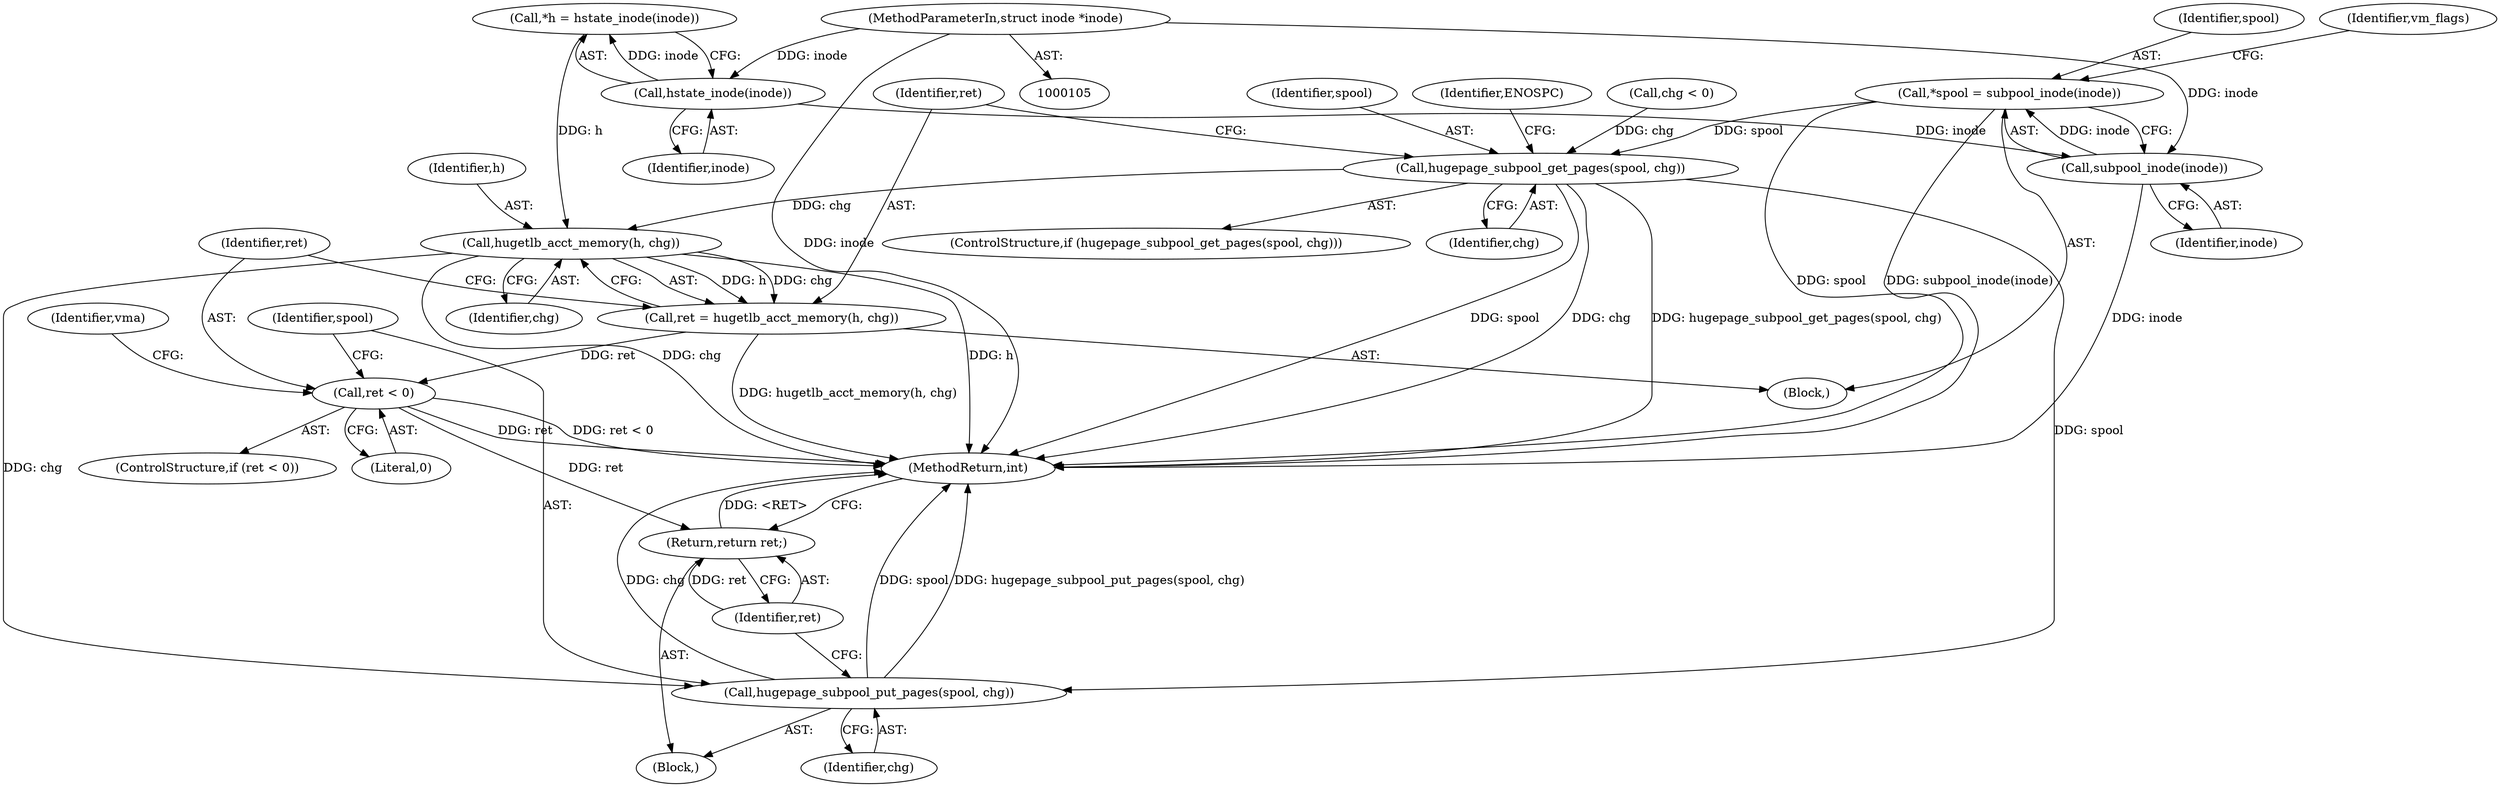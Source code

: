 digraph "0_linux_90481622d75715bfcb68501280a917dbfe516029_6@pointer" {
"1000120" [label="(Call,*spool = subpool_inode(inode))"];
"1000122" [label="(Call,subpool_inode(inode))"];
"1000117" [label="(Call,hstate_inode(inode))"];
"1000106" [label="(MethodParameterIn,struct inode *inode)"];
"1000180" [label="(Call,hugepage_subpool_get_pages(spool, chg))"];
"1000188" [label="(Call,hugetlb_acct_memory(h, chg))"];
"1000186" [label="(Call,ret = hugetlb_acct_memory(h, chg))"];
"1000192" [label="(Call,ret < 0)"];
"1000199" [label="(Return,return ret;)"];
"1000196" [label="(Call,hugepage_subpool_put_pages(spool, chg))"];
"1000200" [label="(Identifier,ret)"];
"1000179" [label="(ControlStructure,if (hugepage_subpool_get_pages(spool, chg)))"];
"1000181" [label="(Identifier,spool)"];
"1000185" [label="(Identifier,ENOSPC)"];
"1000126" [label="(Identifier,vm_flags)"];
"1000118" [label="(Identifier,inode)"];
"1000197" [label="(Identifier,spool)"];
"1000191" [label="(ControlStructure,if (ret < 0))"];
"1000188" [label="(Call,hugetlb_acct_memory(h, chg))"];
"1000180" [label="(Call,hugepage_subpool_get_pages(spool, chg))"];
"1000186" [label="(Call,ret = hugetlb_acct_memory(h, chg))"];
"1000190" [label="(Identifier,chg)"];
"1000187" [label="(Identifier,ret)"];
"1000106" [label="(MethodParameterIn,struct inode *inode)"];
"1000204" [label="(Identifier,vma)"];
"1000199" [label="(Return,return ret;)"];
"1000221" [label="(MethodReturn,int)"];
"1000117" [label="(Call,hstate_inode(inode))"];
"1000122" [label="(Call,subpool_inode(inode))"];
"1000123" [label="(Identifier,inode)"];
"1000193" [label="(Identifier,ret)"];
"1000174" [label="(Call,chg < 0)"];
"1000196" [label="(Call,hugepage_subpool_put_pages(spool, chg))"];
"1000192" [label="(Call,ret < 0)"];
"1000115" [label="(Call,*h = hstate_inode(inode))"];
"1000111" [label="(Block,)"];
"1000195" [label="(Block,)"];
"1000121" [label="(Identifier,spool)"];
"1000189" [label="(Identifier,h)"];
"1000194" [label="(Literal,0)"];
"1000198" [label="(Identifier,chg)"];
"1000182" [label="(Identifier,chg)"];
"1000120" [label="(Call,*spool = subpool_inode(inode))"];
"1000120" -> "1000111"  [label="AST: "];
"1000120" -> "1000122"  [label="CFG: "];
"1000121" -> "1000120"  [label="AST: "];
"1000122" -> "1000120"  [label="AST: "];
"1000126" -> "1000120"  [label="CFG: "];
"1000120" -> "1000221"  [label="DDG: spool"];
"1000120" -> "1000221"  [label="DDG: subpool_inode(inode)"];
"1000122" -> "1000120"  [label="DDG: inode"];
"1000120" -> "1000180"  [label="DDG: spool"];
"1000122" -> "1000123"  [label="CFG: "];
"1000123" -> "1000122"  [label="AST: "];
"1000122" -> "1000221"  [label="DDG: inode"];
"1000117" -> "1000122"  [label="DDG: inode"];
"1000106" -> "1000122"  [label="DDG: inode"];
"1000117" -> "1000115"  [label="AST: "];
"1000117" -> "1000118"  [label="CFG: "];
"1000118" -> "1000117"  [label="AST: "];
"1000115" -> "1000117"  [label="CFG: "];
"1000117" -> "1000115"  [label="DDG: inode"];
"1000106" -> "1000117"  [label="DDG: inode"];
"1000106" -> "1000105"  [label="AST: "];
"1000106" -> "1000221"  [label="DDG: inode"];
"1000180" -> "1000179"  [label="AST: "];
"1000180" -> "1000182"  [label="CFG: "];
"1000181" -> "1000180"  [label="AST: "];
"1000182" -> "1000180"  [label="AST: "];
"1000185" -> "1000180"  [label="CFG: "];
"1000187" -> "1000180"  [label="CFG: "];
"1000180" -> "1000221"  [label="DDG: spool"];
"1000180" -> "1000221"  [label="DDG: chg"];
"1000180" -> "1000221"  [label="DDG: hugepage_subpool_get_pages(spool, chg)"];
"1000174" -> "1000180"  [label="DDG: chg"];
"1000180" -> "1000188"  [label="DDG: chg"];
"1000180" -> "1000196"  [label="DDG: spool"];
"1000188" -> "1000186"  [label="AST: "];
"1000188" -> "1000190"  [label="CFG: "];
"1000189" -> "1000188"  [label="AST: "];
"1000190" -> "1000188"  [label="AST: "];
"1000186" -> "1000188"  [label="CFG: "];
"1000188" -> "1000221"  [label="DDG: chg"];
"1000188" -> "1000221"  [label="DDG: h"];
"1000188" -> "1000186"  [label="DDG: h"];
"1000188" -> "1000186"  [label="DDG: chg"];
"1000115" -> "1000188"  [label="DDG: h"];
"1000188" -> "1000196"  [label="DDG: chg"];
"1000186" -> "1000111"  [label="AST: "];
"1000187" -> "1000186"  [label="AST: "];
"1000193" -> "1000186"  [label="CFG: "];
"1000186" -> "1000221"  [label="DDG: hugetlb_acct_memory(h, chg)"];
"1000186" -> "1000192"  [label="DDG: ret"];
"1000192" -> "1000191"  [label="AST: "];
"1000192" -> "1000194"  [label="CFG: "];
"1000193" -> "1000192"  [label="AST: "];
"1000194" -> "1000192"  [label="AST: "];
"1000197" -> "1000192"  [label="CFG: "];
"1000204" -> "1000192"  [label="CFG: "];
"1000192" -> "1000221"  [label="DDG: ret"];
"1000192" -> "1000221"  [label="DDG: ret < 0"];
"1000192" -> "1000199"  [label="DDG: ret"];
"1000199" -> "1000195"  [label="AST: "];
"1000199" -> "1000200"  [label="CFG: "];
"1000200" -> "1000199"  [label="AST: "];
"1000221" -> "1000199"  [label="CFG: "];
"1000199" -> "1000221"  [label="DDG: <RET>"];
"1000200" -> "1000199"  [label="DDG: ret"];
"1000196" -> "1000195"  [label="AST: "];
"1000196" -> "1000198"  [label="CFG: "];
"1000197" -> "1000196"  [label="AST: "];
"1000198" -> "1000196"  [label="AST: "];
"1000200" -> "1000196"  [label="CFG: "];
"1000196" -> "1000221"  [label="DDG: spool"];
"1000196" -> "1000221"  [label="DDG: hugepage_subpool_put_pages(spool, chg)"];
"1000196" -> "1000221"  [label="DDG: chg"];
}
